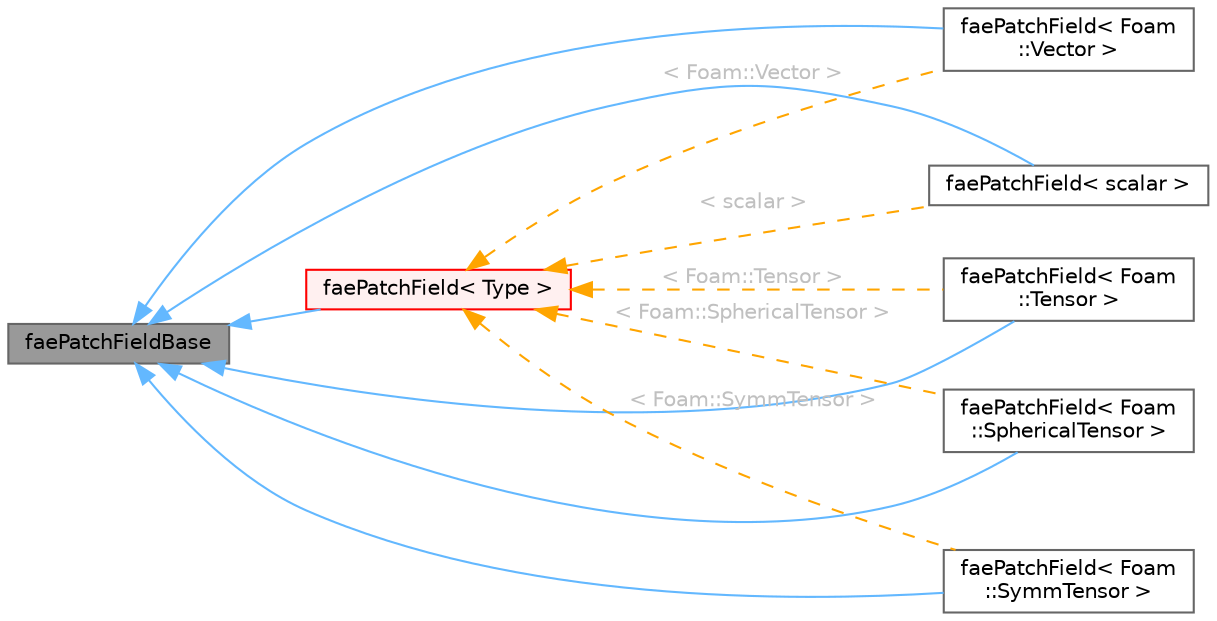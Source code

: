 digraph "faePatchFieldBase"
{
 // LATEX_PDF_SIZE
  bgcolor="transparent";
  edge [fontname=Helvetica,fontsize=10,labelfontname=Helvetica,labelfontsize=10];
  node [fontname=Helvetica,fontsize=10,shape=box,height=0.2,width=0.4];
  rankdir="LR";
  Node1 [id="Node000001",label="faePatchFieldBase",height=0.2,width=0.4,color="gray40", fillcolor="grey60", style="filled", fontcolor="black",tooltip=" "];
  Node1 -> Node2 [id="edge1_Node000001_Node000002",dir="back",color="steelblue1",style="solid",tooltip=" "];
  Node2 [id="Node000002",label="faePatchField\< scalar \>",height=0.2,width=0.4,color="gray40", fillcolor="white", style="filled",URL="$classFoam_1_1faePatchField.html",tooltip=" "];
  Node1 -> Node3 [id="edge2_Node000001_Node000003",dir="back",color="steelblue1",style="solid",tooltip=" "];
  Node3 [id="Node000003",label="faePatchField\< Foam\l::Vector \>",height=0.2,width=0.4,color="gray40", fillcolor="white", style="filled",URL="$classFoam_1_1faePatchField.html",tooltip=" "];
  Node1 -> Node4 [id="edge3_Node000001_Node000004",dir="back",color="steelblue1",style="solid",tooltip=" "];
  Node4 [id="Node000004",label="faePatchField\< Foam\l::SphericalTensor \>",height=0.2,width=0.4,color="gray40", fillcolor="white", style="filled",URL="$classFoam_1_1faePatchField.html",tooltip=" "];
  Node1 -> Node5 [id="edge4_Node000001_Node000005",dir="back",color="steelblue1",style="solid",tooltip=" "];
  Node5 [id="Node000005",label="faePatchField\< Foam\l::SymmTensor \>",height=0.2,width=0.4,color="gray40", fillcolor="white", style="filled",URL="$classFoam_1_1faePatchField.html",tooltip=" "];
  Node1 -> Node6 [id="edge5_Node000001_Node000006",dir="back",color="steelblue1",style="solid",tooltip=" "];
  Node6 [id="Node000006",label="faePatchField\< Foam\l::Tensor \>",height=0.2,width=0.4,color="gray40", fillcolor="white", style="filled",URL="$classFoam_1_1faePatchField.html",tooltip=" "];
  Node1 -> Node7 [id="edge6_Node000001_Node000007",dir="back",color="steelblue1",style="solid",tooltip=" "];
  Node7 [id="Node000007",label="faePatchField\< Type \>",height=0.2,width=0.4,color="red", fillcolor="#FFF0F0", style="filled",URL="$classFoam_1_1faePatchField.html",tooltip="faePatchField<Type> abstract base class. This class gives a fat-interface to all derived classes cove..."];
  Node7 -> Node2 [id="edge7_Node000007_Node000002",dir="back",color="orange",style="dashed",tooltip=" ",label=" \< scalar \>",fontcolor="grey" ];
  Node7 -> Node3 [id="edge8_Node000007_Node000003",dir="back",color="orange",style="dashed",tooltip=" ",label=" \< Foam::Vector \>",fontcolor="grey" ];
  Node7 -> Node4 [id="edge9_Node000007_Node000004",dir="back",color="orange",style="dashed",tooltip=" ",label=" \< Foam::SphericalTensor \>",fontcolor="grey" ];
  Node7 -> Node5 [id="edge10_Node000007_Node000005",dir="back",color="orange",style="dashed",tooltip=" ",label=" \< Foam::SymmTensor \>",fontcolor="grey" ];
  Node7 -> Node6 [id="edge11_Node000007_Node000006",dir="back",color="orange",style="dashed",tooltip=" ",label=" \< Foam::Tensor \>",fontcolor="grey" ];
}

